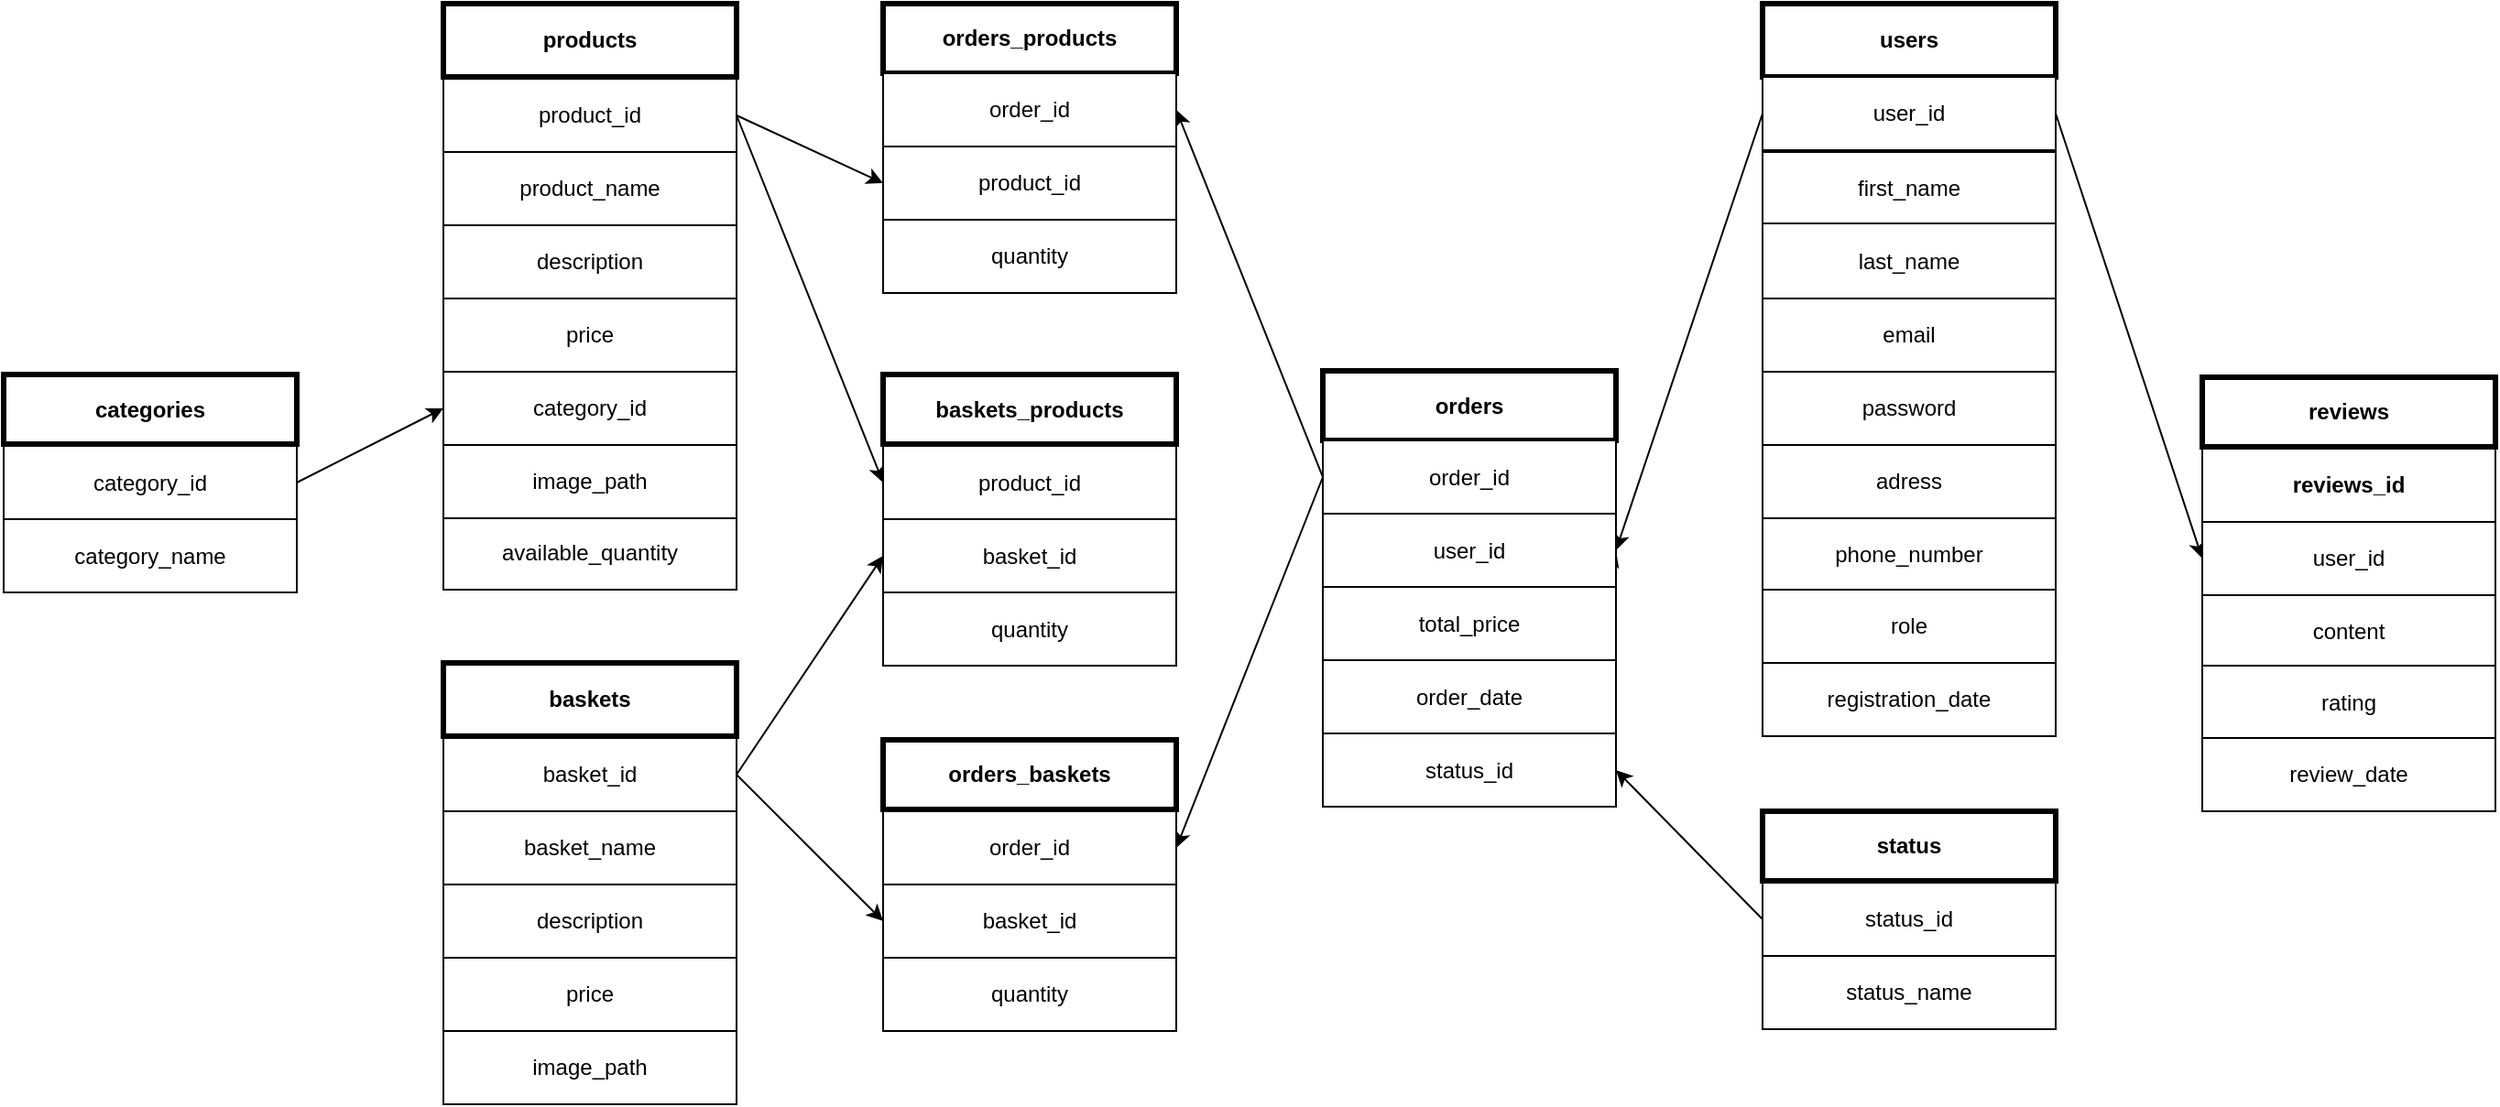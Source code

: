 <mxfile>
    <diagram id="a0hrWt0J-FxsfvXapJeO" name="Page-1">
        <mxGraphModel dx="2453" dy="907" grid="1" gridSize="10" guides="1" tooltips="1" connect="1" arrows="1" fold="1" page="1" pageScale="1" pageWidth="850" pageHeight="1100" math="0" shadow="0">
            <root>
                <mxCell id="0"/>
                <mxCell id="1" parent="0"/>
                <mxCell id="2" value="&lt;b&gt;users&lt;/b&gt;" style="whiteSpace=wrap;html=1;strokeWidth=3;" parent="1" vertex="1">
                    <mxGeometry x="280" y="80" width="160" height="40" as="geometry"/>
                </mxCell>
                <mxCell id="4" value="first_name" style="whiteSpace=wrap;html=1;" parent="1" vertex="1">
                    <mxGeometry x="280" y="161" width="160" height="40" as="geometry"/>
                </mxCell>
                <mxCell id="5" value="last_name" style="whiteSpace=wrap;html=1;" parent="1" vertex="1">
                    <mxGeometry x="280" y="200" width="160" height="41" as="geometry"/>
                </mxCell>
                <mxCell id="6" value="email" style="whiteSpace=wrap;html=1;" parent="1" vertex="1">
                    <mxGeometry x="280" y="241" width="160" height="40" as="geometry"/>
                </mxCell>
                <mxCell id="7" value="password" style="whiteSpace=wrap;html=1;" parent="1" vertex="1">
                    <mxGeometry x="280" y="281" width="160" height="40" as="geometry"/>
                </mxCell>
                <mxCell id="8" value="adress" style="whiteSpace=wrap;html=1;" parent="1" vertex="1">
                    <mxGeometry x="280" y="321" width="160" height="40" as="geometry"/>
                </mxCell>
                <mxCell id="9" value="phone_number" style="whiteSpace=wrap;html=1;" parent="1" vertex="1">
                    <mxGeometry x="280" y="361" width="160" height="40" as="geometry"/>
                </mxCell>
                <mxCell id="10" value="&lt;b&gt;products&lt;/b&gt;" style="whiteSpace=wrap;html=1;strokeWidth=3;" parent="1" vertex="1">
                    <mxGeometry x="-440" y="80" width="160" height="40" as="geometry"/>
                </mxCell>
                <mxCell id="203" style="edgeStyle=none;html=1;entryX=0;entryY=0.5;entryDx=0;entryDy=0;exitX=1;exitY=0.5;exitDx=0;exitDy=0;" edge="1" parent="1" source="11" target="167">
                    <mxGeometry relative="1" as="geometry">
                        <mxPoint x="-250" y="211" as="sourcePoint"/>
                    </mxGeometry>
                </mxCell>
                <mxCell id="204" style="edgeStyle=none;html=1;entryX=0;entryY=0.5;entryDx=0;entryDy=0;exitX=1;exitY=0.5;exitDx=0;exitDy=0;" edge="1" parent="1" source="11" target="194">
                    <mxGeometry relative="1" as="geometry"/>
                </mxCell>
                <mxCell id="11" value="product_id" style="whiteSpace=wrap;html=1;" parent="1" vertex="1">
                    <mxGeometry x="-440" y="121" width="160" height="40" as="geometry"/>
                </mxCell>
                <mxCell id="12" value="product_name" style="whiteSpace=wrap;html=1;" parent="1" vertex="1">
                    <mxGeometry x="-440" y="161" width="160" height="40" as="geometry"/>
                </mxCell>
                <mxCell id="13" value="description" style="whiteSpace=wrap;html=1;" parent="1" vertex="1">
                    <mxGeometry x="-440" y="201" width="160" height="40" as="geometry"/>
                </mxCell>
                <mxCell id="14" value="price" style="whiteSpace=wrap;html=1;" parent="1" vertex="1">
                    <mxGeometry x="-440" y="241" width="160" height="40" as="geometry"/>
                </mxCell>
                <mxCell id="16" value="category_id" style="whiteSpace=wrap;html=1;" parent="1" vertex="1">
                    <mxGeometry x="-440" y="281" width="160" height="40" as="geometry"/>
                </mxCell>
                <mxCell id="40" value="available_quantity" style="whiteSpace=wrap;html=1;" parent="1" vertex="1">
                    <mxGeometry x="-440" y="360" width="160" height="40" as="geometry"/>
                </mxCell>
                <mxCell id="82" value="&lt;b&gt;categories&lt;/b&gt;" style="whiteSpace=wrap;html=1;strokeWidth=3;" parent="1" vertex="1">
                    <mxGeometry x="-680" y="282.5" width="160" height="38" as="geometry"/>
                </mxCell>
                <mxCell id="202" style="edgeStyle=none;html=1;exitX=1;exitY=0.5;exitDx=0;exitDy=0;entryX=0;entryY=0.5;entryDx=0;entryDy=0;" edge="1" parent="1" source="83" target="16">
                    <mxGeometry relative="1" as="geometry"/>
                </mxCell>
                <mxCell id="83" value="category_id" style="whiteSpace=wrap;html=1;" parent="1" vertex="1">
                    <mxGeometry x="-680" y="321.5" width="160" height="40" as="geometry"/>
                </mxCell>
                <mxCell id="84" value="category_name" style="whiteSpace=wrap;html=1;" parent="1" vertex="1">
                    <mxGeometry x="-680" y="361.5" width="160" height="40" as="geometry"/>
                </mxCell>
                <mxCell id="88" value="image_path" style="whiteSpace=wrap;html=1;" parent="1" vertex="1">
                    <mxGeometry x="-440" y="321" width="160" height="40" as="geometry"/>
                </mxCell>
                <mxCell id="164" style="edgeStyle=none;html=1;exitX=0;exitY=0.5;exitDx=0;exitDy=0;entryX=1;entryY=0.5;entryDx=0;entryDy=0;" parent="1" target="162" edge="1">
                    <mxGeometry relative="1" as="geometry">
                        <mxPoint x="160" y="507" as="sourcePoint"/>
                    </mxGeometry>
                </mxCell>
                <mxCell id="225" style="edgeStyle=none;html=1;exitX=1;exitY=0.5;exitDx=0;exitDy=0;entryX=0;entryY=0.5;entryDx=0;entryDy=0;" edge="1" parent="1" source="136" target="221">
                    <mxGeometry relative="1" as="geometry"/>
                </mxCell>
                <mxCell id="228" style="edgeStyle=none;html=1;exitX=0;exitY=0.5;exitDx=0;exitDy=0;entryX=1;entryY=0.5;entryDx=0;entryDy=0;" edge="1" parent="1" source="136" target="162">
                    <mxGeometry relative="1" as="geometry"/>
                </mxCell>
                <mxCell id="136" value="user_id" style="whiteSpace=wrap;html=1;" parent="1" vertex="1">
                    <mxGeometry x="280" y="120" width="160" height="40" as="geometry"/>
                </mxCell>
                <mxCell id="160" value="&lt;b&gt;orders&lt;/b&gt;" style="whiteSpace=wrap;html=1;strokeWidth=3;" parent="1" vertex="1">
                    <mxGeometry x="40" y="280.5" width="160" height="38" as="geometry"/>
                </mxCell>
                <mxCell id="190" style="edgeStyle=none;html=1;exitX=1;exitY=0.5;exitDx=0;exitDy=0;entryX=0;entryY=0.5;entryDx=0;entryDy=0;" parent="1" target="172" edge="1">
                    <mxGeometry relative="1" as="geometry">
                        <mxPoint x="-158" y="572" as="sourcePoint"/>
                    </mxGeometry>
                </mxCell>
                <mxCell id="213" style="edgeStyle=none;html=1;entryX=1;entryY=0.5;entryDx=0;entryDy=0;exitX=0;exitY=0.5;exitDx=0;exitDy=0;" edge="1" parent="1" source="161" target="172">
                    <mxGeometry relative="1" as="geometry">
                        <mxPoint x="80" y="341" as="sourcePoint"/>
                    </mxGeometry>
                </mxCell>
                <mxCell id="214" style="edgeStyle=none;html=1;exitX=0;exitY=0.5;exitDx=0;exitDy=0;entryX=1;entryY=0.5;entryDx=0;entryDy=0;" edge="1" parent="1" source="161" target="166">
                    <mxGeometry relative="1" as="geometry"/>
                </mxCell>
                <mxCell id="161" value="order_id" style="whiteSpace=wrap;html=1;" parent="1" vertex="1">
                    <mxGeometry x="40" y="318.5" width="160" height="40" as="geometry"/>
                </mxCell>
                <mxCell id="162" value="user_id" style="whiteSpace=wrap;html=1;" parent="1" vertex="1">
                    <mxGeometry x="40" y="358.5" width="160" height="40" as="geometry"/>
                </mxCell>
                <mxCell id="163" value="total_price" style="whiteSpace=wrap;html=1;" parent="1" vertex="1">
                    <mxGeometry x="40" y="398.5" width="160" height="40" as="geometry"/>
                </mxCell>
                <mxCell id="165" value="&lt;b&gt;orders_products&lt;/b&gt;" style="whiteSpace=wrap;html=1;strokeWidth=3;" parent="1" vertex="1">
                    <mxGeometry x="-200" y="80" width="160" height="38" as="geometry"/>
                </mxCell>
                <mxCell id="166" value="order_id" style="whiteSpace=wrap;html=1;" parent="1" vertex="1">
                    <mxGeometry x="-200" y="118" width="160" height="40" as="geometry"/>
                </mxCell>
                <mxCell id="167" value="product_id" style="whiteSpace=wrap;html=1;" parent="1" vertex="1">
                    <mxGeometry x="-200" y="158" width="160" height="40" as="geometry"/>
                </mxCell>
                <mxCell id="171" value="&lt;b&gt;orders_baskets&lt;/b&gt;" style="whiteSpace=wrap;html=1;strokeWidth=3;" parent="1" vertex="1">
                    <mxGeometry x="-200" y="482" width="160" height="38" as="geometry"/>
                </mxCell>
                <mxCell id="172" value="order_id" style="whiteSpace=wrap;html=1;" parent="1" vertex="1">
                    <mxGeometry x="-200" y="521" width="160" height="40" as="geometry"/>
                </mxCell>
                <mxCell id="173" value="basket_id" style="whiteSpace=wrap;html=1;" parent="1" vertex="1">
                    <mxGeometry x="-200" y="561" width="160" height="40" as="geometry"/>
                </mxCell>
                <mxCell id="174" value="&lt;b&gt;baskets&lt;/b&gt;" style="whiteSpace=wrap;html=1;strokeWidth=3;" parent="1" vertex="1">
                    <mxGeometry x="-440" y="440" width="160" height="40" as="geometry"/>
                </mxCell>
                <mxCell id="206" style="edgeStyle=none;html=1;exitX=1;exitY=0.5;exitDx=0;exitDy=0;entryX=0;entryY=0.5;entryDx=0;entryDy=0;" edge="1" parent="1" source="175" target="193">
                    <mxGeometry relative="1" as="geometry"/>
                </mxCell>
                <mxCell id="209" style="edgeStyle=none;html=1;exitX=1;exitY=0.5;exitDx=0;exitDy=0;entryX=0;entryY=0.5;entryDx=0;entryDy=0;" edge="1" parent="1" source="175" target="173">
                    <mxGeometry relative="1" as="geometry"/>
                </mxCell>
                <mxCell id="175" value="basket_id" style="whiteSpace=wrap;html=1;" parent="1" vertex="1">
                    <mxGeometry x="-440" y="481" width="160" height="40" as="geometry"/>
                </mxCell>
                <mxCell id="176" value="basket_name" style="whiteSpace=wrap;html=1;" parent="1" vertex="1">
                    <mxGeometry x="-440" y="521" width="160" height="40" as="geometry"/>
                </mxCell>
                <mxCell id="177" value="description" style="whiteSpace=wrap;html=1;" parent="1" vertex="1">
                    <mxGeometry x="-440" y="561" width="160" height="40" as="geometry"/>
                </mxCell>
                <mxCell id="178" value="price" style="whiteSpace=wrap;html=1;" parent="1" vertex="1">
                    <mxGeometry x="-440" y="601" width="160" height="40" as="geometry"/>
                </mxCell>
                <mxCell id="181" value="image_path" style="whiteSpace=wrap;html=1;" parent="1" vertex="1">
                    <mxGeometry x="-440" y="641" width="160" height="40" as="geometry"/>
                </mxCell>
                <mxCell id="192" value="&lt;b&gt;baskets_&lt;/b&gt;&lt;b&gt;products&lt;/b&gt;" style="whiteSpace=wrap;html=1;strokeWidth=3;" parent="1" vertex="1">
                    <mxGeometry x="-200" y="282.5" width="160" height="38" as="geometry"/>
                </mxCell>
                <mxCell id="193" value="basket_id" style="whiteSpace=wrap;html=1;" parent="1" vertex="1">
                    <mxGeometry x="-200" y="361.5" width="160" height="40" as="geometry"/>
                </mxCell>
                <mxCell id="194" value="product_id" style="whiteSpace=wrap;html=1;" parent="1" vertex="1">
                    <mxGeometry x="-200" y="321.5" width="160" height="40" as="geometry"/>
                </mxCell>
                <mxCell id="198" value="order_date" style="whiteSpace=wrap;html=1;" parent="1" vertex="1">
                    <mxGeometry x="40" y="438.5" width="160" height="40" as="geometry"/>
                </mxCell>
                <mxCell id="199" value="status_id" style="whiteSpace=wrap;html=1;" parent="1" vertex="1">
                    <mxGeometry x="40" y="478.5" width="160" height="40" as="geometry"/>
                </mxCell>
                <mxCell id="200" value="quantity&lt;span style=&quot;color: rgba(0, 0, 0, 0); font-family: monospace; font-size: 0px; text-align: start;&quot;&gt;%3CmxGraphModel%3E%3Croot%3E%3CmxCell%20id%3D%220%22%2F%3E%3CmxCell%20id%3D%221%22%20parent%3D%220%22%2F%3E%3CmxCell%20id%3D%222%22%20value%3D%22product_id%22%20style%3D%22whiteSpace%3Dwrap%3Bhtml%3D1%3B%22%20vertex%3D%221%22%20parent%3D%221%22%3E%3CmxGeometry%20x%3D%22-160%22%20y%3D%22117%22%20width%3D%22160%22%20height%3D%2240%22%20as%3D%22geometry%22%2F%3E%3C%2FmxCell%3E%3C%2Froot%3E%3C%2FmxGraphModel%3E&lt;/span&gt;" style="whiteSpace=wrap;html=1;" vertex="1" parent="1">
                    <mxGeometry x="-200" y="198" width="160" height="40" as="geometry"/>
                </mxCell>
                <mxCell id="201" value="quantity&lt;span style=&quot;color: rgba(0, 0, 0, 0); font-family: monospace; font-size: 0px; text-align: start;&quot;&gt;%3CmxGraphModel%3E%3Croot%3E%3CmxCell%20id%3D%220%22%2F%3E%3CmxCell%20id%3D%221%22%20parent%3D%220%22%2F%3E%3CmxCell%20id%3D%222%22%20value%3D%22product_id%22%20style%3D%22whiteSpace%3Dwrap%3Bhtml%3D1%3B%22%20vertex%3D%221%22%20parent%3D%221%22%3E%3CmxGeometry%20x%3D%22-160%22%20y%3D%22117%22%20width%3D%22160%22%20height%3D%2240%22%20as%3D%22geometry%22%2F%3E%3C%2FmxCell%3E%3C%2Froot%3E%3C%2FmxGraphModel%3E&lt;/span&gt;" style="whiteSpace=wrap;html=1;" vertex="1" parent="1">
                    <mxGeometry x="-200" y="601" width="160" height="40" as="geometry"/>
                </mxCell>
                <mxCell id="207" value="quantity&lt;span style=&quot;color: rgba(0, 0, 0, 0); font-family: monospace; font-size: 0px; text-align: start;&quot;&gt;%3CmxGraphModel%3E%3Croot%3E%3CmxCell%20id%3D%220%22%2F%3E%3CmxCell%20id%3D%221%22%20parent%3D%220%22%2F%3E%3CmxCell%20id%3D%222%22%20value%3D%22product_id%22%20style%3D%22whiteSpace%3Dwrap%3Bhtml%3D1%3B%22%20vertex%3D%221%22%20parent%3D%221%22%3E%3CmxGeometry%20x%3D%22-160%22%20y%3D%22117%22%20width%3D%22160%22%20height%3D%2240%22%20as%3D%22geometry%22%2F%3E%3C%2FmxCell%3E%3C%2Froot%3E%3C%2FmxGraphModel%3E&lt;/span&gt;" style="whiteSpace=wrap;html=1;" vertex="1" parent="1">
                    <mxGeometry x="-200" y="401.5" width="160" height="40" as="geometry"/>
                </mxCell>
                <mxCell id="215" value="&lt;b&gt;status&lt;/b&gt;" style="whiteSpace=wrap;html=1;strokeWidth=3;" vertex="1" parent="1">
                    <mxGeometry x="280" y="521" width="160" height="38" as="geometry"/>
                </mxCell>
                <mxCell id="218" style="edgeStyle=none;html=1;exitX=0;exitY=0.5;exitDx=0;exitDy=0;entryX=1;entryY=0.5;entryDx=0;entryDy=0;" edge="1" parent="1" source="216" target="199">
                    <mxGeometry relative="1" as="geometry"/>
                </mxCell>
                <mxCell id="216" value="status_id" style="whiteSpace=wrap;html=1;" vertex="1" parent="1">
                    <mxGeometry x="280" y="560" width="160" height="40" as="geometry"/>
                </mxCell>
                <mxCell id="217" value="status_name" style="whiteSpace=wrap;html=1;" vertex="1" parent="1">
                    <mxGeometry x="280" y="600" width="160" height="40" as="geometry"/>
                </mxCell>
                <mxCell id="219" value="&lt;b&gt;reviews&lt;/b&gt;" style="whiteSpace=wrap;html=1;strokeWidth=3;" vertex="1" parent="1">
                    <mxGeometry x="520" y="284" width="160" height="38" as="geometry"/>
                </mxCell>
                <mxCell id="220" value="&lt;b&gt;reviews_id&lt;/b&gt;" style="whiteSpace=wrap;html=1;" vertex="1" parent="1">
                    <mxGeometry x="520" y="323" width="160" height="40" as="geometry"/>
                </mxCell>
                <mxCell id="221" value="user_id" style="whiteSpace=wrap;html=1;" vertex="1" parent="1">
                    <mxGeometry x="520" y="363" width="160" height="40" as="geometry"/>
                </mxCell>
                <mxCell id="222" value="content" style="whiteSpace=wrap;html=1;" vertex="1" parent="1">
                    <mxGeometry x="520" y="403" width="160" height="40" as="geometry"/>
                </mxCell>
                <mxCell id="223" value="rating" style="whiteSpace=wrap;html=1;" vertex="1" parent="1">
                    <mxGeometry x="520" y="441.5" width="160" height="40" as="geometry"/>
                </mxCell>
                <mxCell id="224" value="review_date" style="whiteSpace=wrap;html=1;" vertex="1" parent="1">
                    <mxGeometry x="520" y="481" width="160" height="40" as="geometry"/>
                </mxCell>
                <mxCell id="226" value="role" style="whiteSpace=wrap;html=1;" vertex="1" parent="1">
                    <mxGeometry x="280" y="400" width="160" height="40" as="geometry"/>
                </mxCell>
                <mxCell id="227" value="registration_date" style="whiteSpace=wrap;html=1;" vertex="1" parent="1">
                    <mxGeometry x="280" y="440" width="160" height="40" as="geometry"/>
                </mxCell>
            </root>
        </mxGraphModel>
    </diagram>
</mxfile>